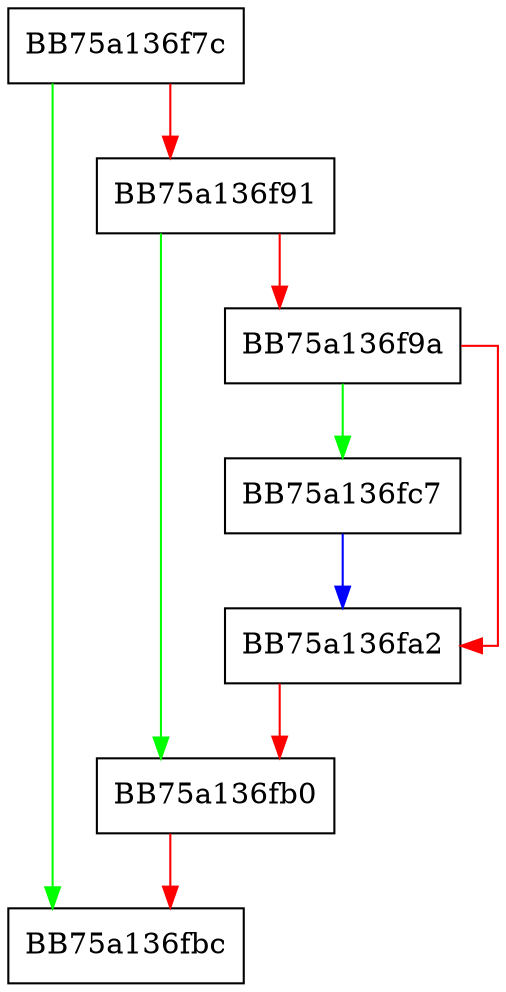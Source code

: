 digraph getexecMlexer_Close {
  node [shape="box"];
  graph [splines=ortho];
  BB75a136f7c -> BB75a136fbc [color="green"];
  BB75a136f7c -> BB75a136f91 [color="red"];
  BB75a136f91 -> BB75a136fb0 [color="green"];
  BB75a136f91 -> BB75a136f9a [color="red"];
  BB75a136f9a -> BB75a136fc7 [color="green"];
  BB75a136f9a -> BB75a136fa2 [color="red"];
  BB75a136fa2 -> BB75a136fb0 [color="red"];
  BB75a136fb0 -> BB75a136fbc [color="red"];
  BB75a136fc7 -> BB75a136fa2 [color="blue"];
}
